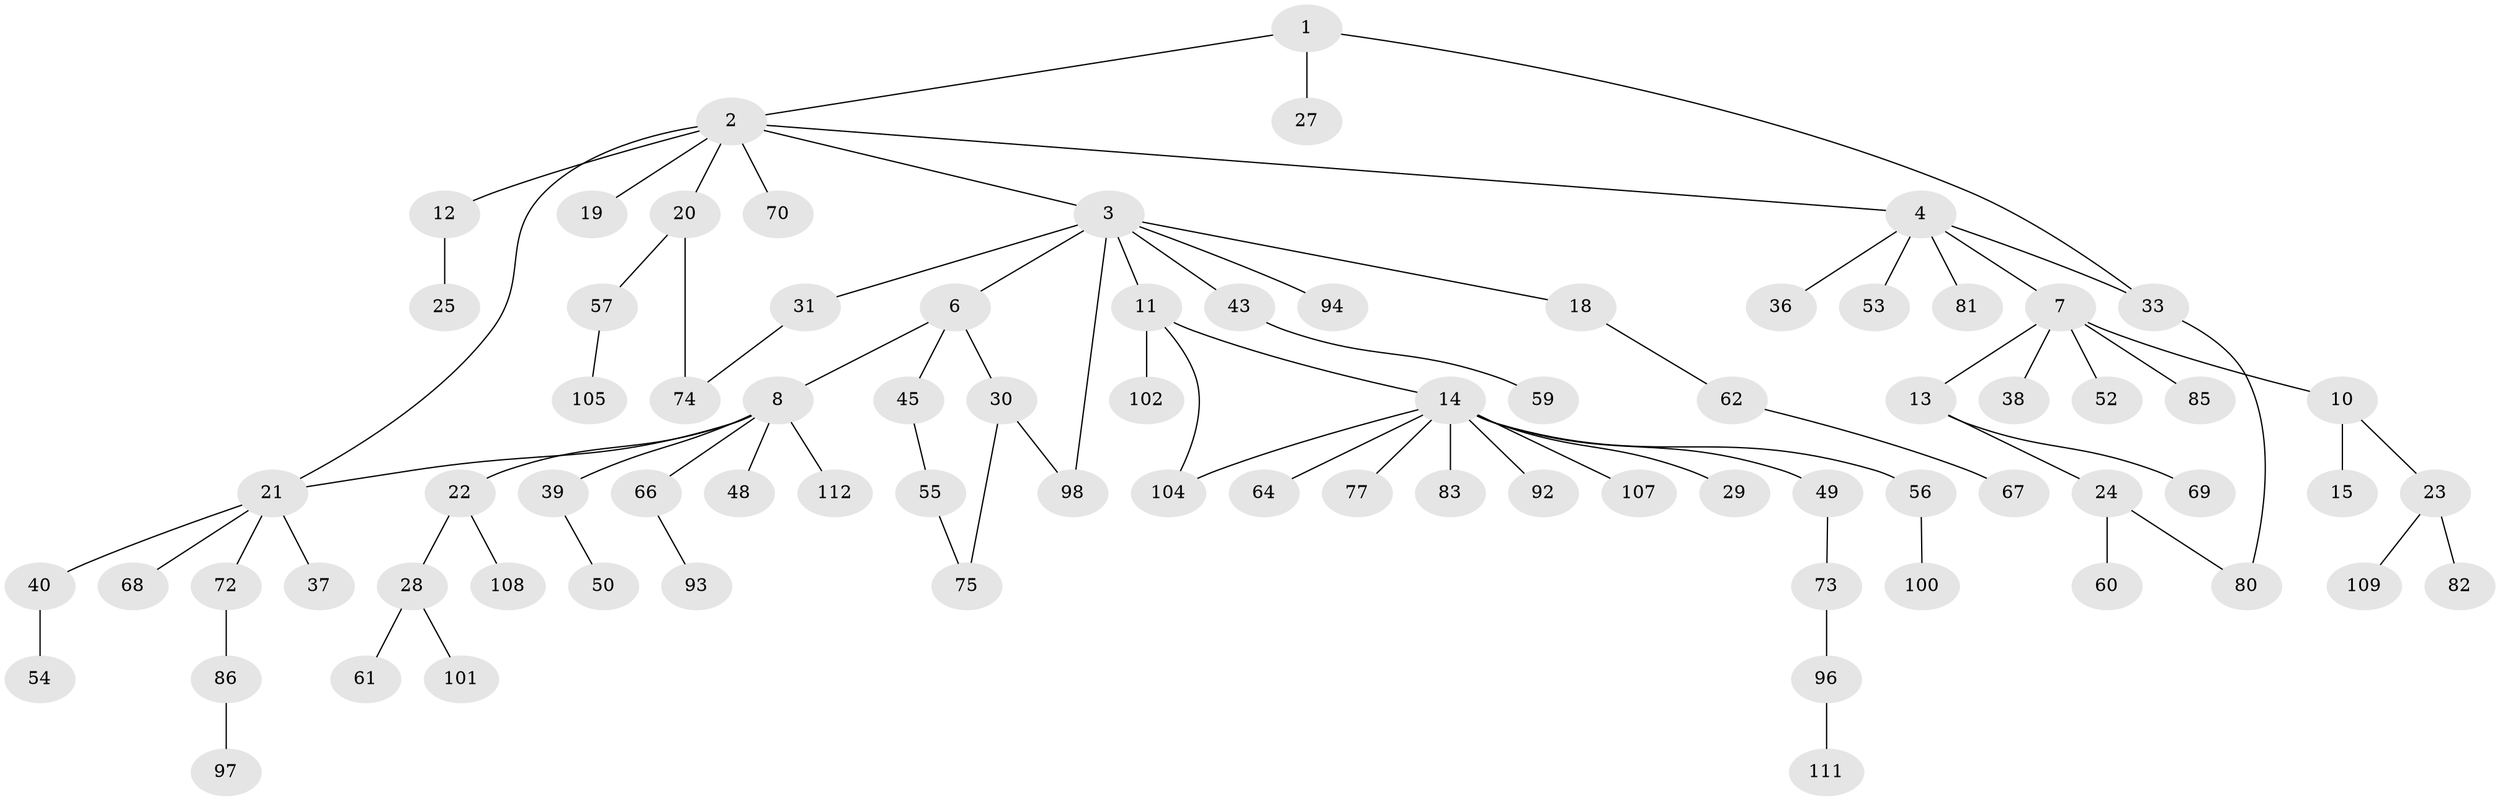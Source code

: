 // Generated by graph-tools (version 1.1) at 2025/51/02/27/25 19:51:40]
// undirected, 80 vertices, 86 edges
graph export_dot {
graph [start="1"]
  node [color=gray90,style=filled];
  1 [super="+5"];
  2 [super="+32"];
  3 [super="+65"];
  4 [super="+16"];
  6;
  7 [super="+9"];
  8 [super="+17"];
  10 [super="+35"];
  11 [super="+84"];
  12;
  13;
  14 [super="+41"];
  15 [super="+26"];
  18 [super="+58"];
  19;
  20;
  21 [super="+34"];
  22 [super="+90"];
  23 [super="+44"];
  24 [super="+46"];
  25;
  27;
  28 [super="+88"];
  29;
  30 [super="+87"];
  31 [super="+95"];
  33 [super="+42"];
  36 [super="+103"];
  37 [super="+71"];
  38 [super="+51"];
  39;
  40;
  43;
  45 [super="+47"];
  48;
  49;
  50;
  52;
  53;
  54;
  55 [super="+91"];
  56;
  57 [super="+76"];
  59;
  60;
  61;
  62 [super="+63"];
  64;
  66;
  67;
  68;
  69 [super="+89"];
  70;
  72 [super="+79"];
  73 [super="+78"];
  74;
  75;
  77;
  80;
  81;
  82;
  83;
  85;
  86 [super="+99"];
  92;
  93;
  94;
  96 [super="+106"];
  97;
  98 [super="+110"];
  100;
  101;
  102;
  104;
  105;
  107;
  108;
  109;
  111;
  112;
  1 -- 2;
  1 -- 27;
  1 -- 33;
  2 -- 3;
  2 -- 4;
  2 -- 12;
  2 -- 19;
  2 -- 20;
  2 -- 70;
  2 -- 21;
  3 -- 6;
  3 -- 11;
  3 -- 18;
  3 -- 31;
  3 -- 43;
  3 -- 98;
  3 -- 94;
  4 -- 7;
  4 -- 36;
  4 -- 53;
  4 -- 81;
  4 -- 33;
  6 -- 8;
  6 -- 30;
  6 -- 45;
  7 -- 10;
  7 -- 38;
  7 -- 52;
  7 -- 13;
  7 -- 85;
  8 -- 21;
  8 -- 22;
  8 -- 39;
  8 -- 48;
  8 -- 66;
  8 -- 112;
  10 -- 15;
  10 -- 23;
  11 -- 14;
  11 -- 102;
  11 -- 104;
  12 -- 25;
  13 -- 24;
  13 -- 69;
  14 -- 29;
  14 -- 49;
  14 -- 56;
  14 -- 92;
  14 -- 104;
  14 -- 107;
  14 -- 64;
  14 -- 83;
  14 -- 77;
  18 -- 62;
  20 -- 57;
  20 -- 74;
  21 -- 68;
  21 -- 37;
  21 -- 40;
  21 -- 72;
  22 -- 28;
  22 -- 108;
  23 -- 82;
  23 -- 109;
  24 -- 80;
  24 -- 60;
  28 -- 61;
  28 -- 101;
  30 -- 75;
  30 -- 98;
  31 -- 74;
  33 -- 80;
  39 -- 50;
  40 -- 54;
  43 -- 59;
  45 -- 55;
  49 -- 73;
  55 -- 75;
  56 -- 100;
  57 -- 105;
  62 -- 67;
  66 -- 93;
  72 -- 86;
  73 -- 96;
  86 -- 97;
  96 -- 111;
}
